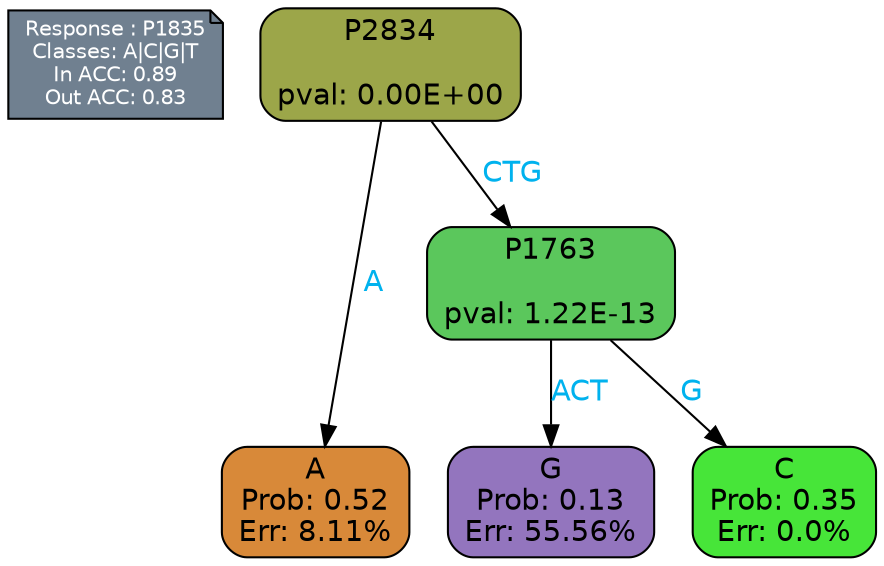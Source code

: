 digraph Tree {
node [shape=box, style="filled, rounded", color="black", fontname=helvetica] ;
graph [ranksep=equally, splines=polylines, bgcolor=transparent, dpi=600] ;
edge [fontname=helvetica] ;
LEGEND [label="Response : P1835
Classes: A|C|G|T
In ACC: 0.89
Out ACC: 0.83
",shape=note,align=left,style=filled,fillcolor="slategray",fontcolor="white",fontsize=10];1 [label="P2834

pval: 0.00E+00", fillcolor="#9ca649"] ;
2 [label="A
Prob: 0.52
Err: 8.11%", fillcolor="#d88939"] ;
3 [label="P1763

pval: 1.22E-13", fillcolor="#5bc75c"] ;
4 [label="G
Prob: 0.13
Err: 55.56%", fillcolor="#9375be"] ;
5 [label="C
Prob: 0.35
Err: 0.0%", fillcolor="#47e539"] ;
1 -> 2 [label="A",fontcolor=deepskyblue2] ;
1 -> 3 [label="CTG",fontcolor=deepskyblue2] ;
3 -> 4 [label="ACT",fontcolor=deepskyblue2] ;
3 -> 5 [label="G",fontcolor=deepskyblue2] ;
{rank = same; 2;4;5;}{rank = same; LEGEND;1;}}